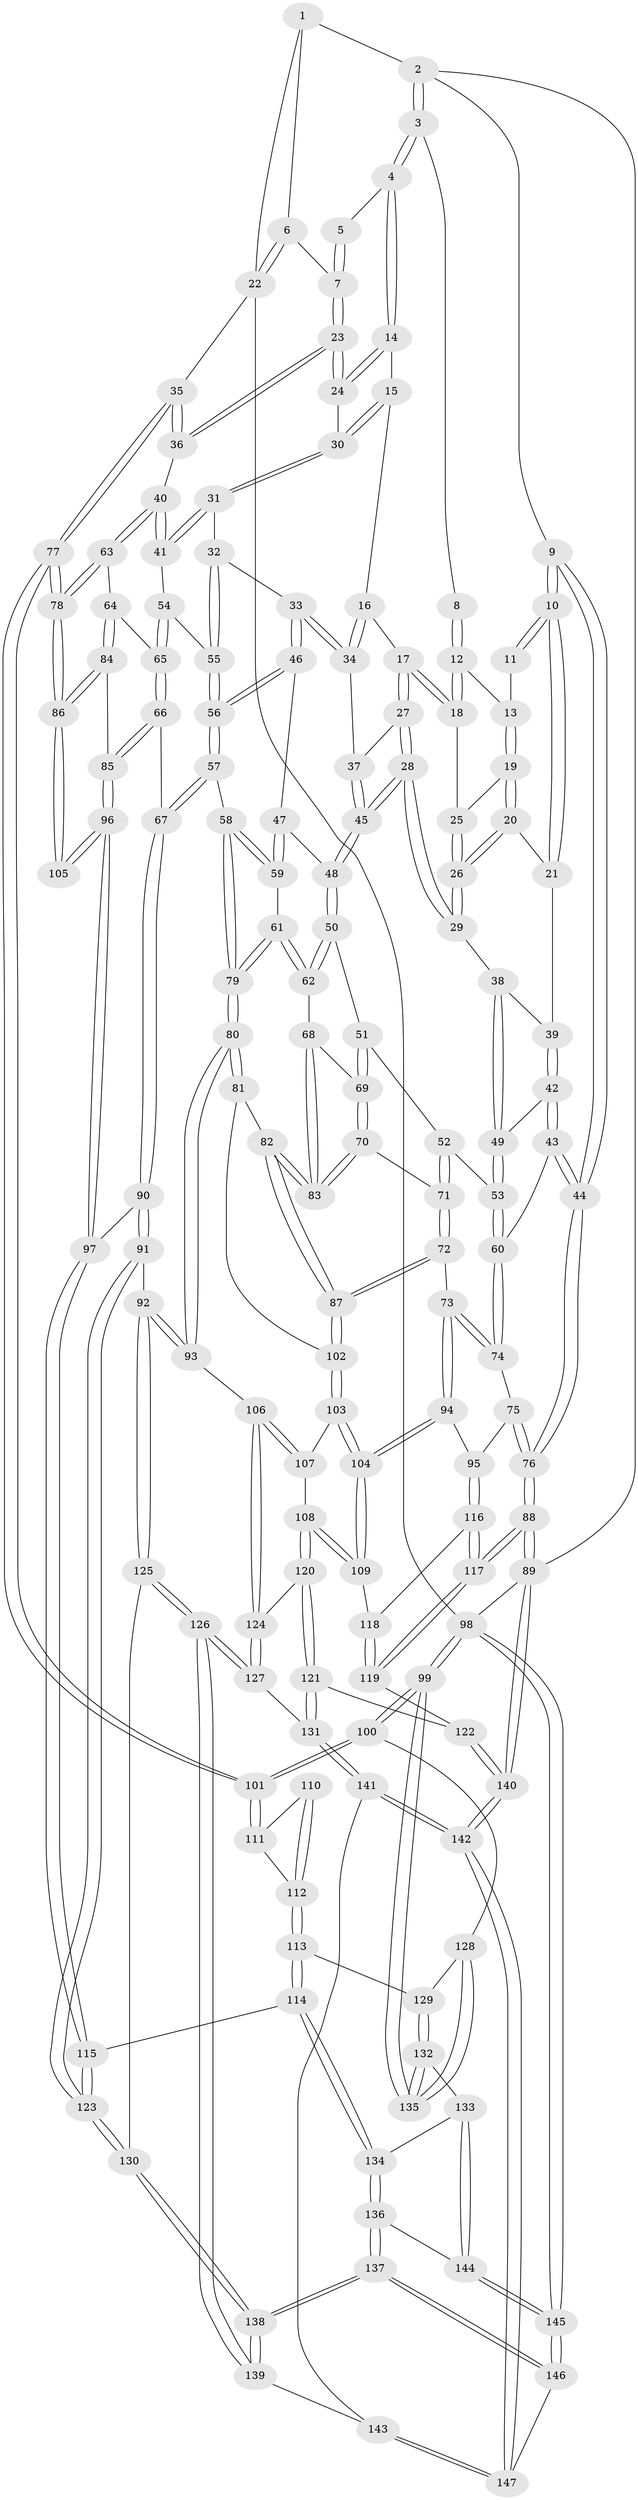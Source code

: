 // coarse degree distribution, {4: 0.375, 5: 0.3522727272727273, 3: 0.11363636363636363, 6: 0.10227272727272728, 7: 0.045454545454545456, 9: 0.011363636363636364}
// Generated by graph-tools (version 1.1) at 2025/06/03/04/25 22:06:59]
// undirected, 147 vertices, 364 edges
graph export_dot {
graph [start="1"]
  node [color=gray90,style=filled];
  1 [pos="+0.7385128207725028+0"];
  2 [pos="+0+0"];
  3 [pos="+0.43506305047726523+0"];
  4 [pos="+0.5503998125463687+0"];
  5 [pos="+0.7298447515025304+0"];
  6 [pos="+0.9408612173776055+0.06936426401532673"];
  7 [pos="+0.8245813614589631+0.12689082131966126"];
  8 [pos="+0.358203381066775+0"];
  9 [pos="+0+0"];
  10 [pos="+0+0"];
  11 [pos="+0.1466084269780313+0.04496284544096245"];
  12 [pos="+0.3000584760218514+0.061069494206546455"];
  13 [pos="+0.2091822375207836+0.07085137181460151"];
  14 [pos="+0.5512911068115918+0"];
  15 [pos="+0.5347384425629927+0.010148363990995432"];
  16 [pos="+0.5087012138613914+0.06904162790347924"];
  17 [pos="+0.322185066899174+0.14617800174640475"];
  18 [pos="+0.3021164540448208+0.10103728348333706"];
  19 [pos="+0.19435869506657097+0.1340001538162817"];
  20 [pos="+0.1866574785522142+0.14005690307076496"];
  21 [pos="+0.03538278975351874+0.13343659107882172"];
  22 [pos="+1+0.2019893876545185"];
  23 [pos="+0.7997213480995766+0.21179747505083593"];
  24 [pos="+0.7505739069150983+0.18546612546972716"];
  25 [pos="+0.2401483404160822+0.14214867927770902"];
  26 [pos="+0.2169806870615219+0.23682556585663098"];
  27 [pos="+0.32683137963174214+0.16224412859288892"];
  28 [pos="+0.257669902006643+0.2536691971028157"];
  29 [pos="+0.2169945308762059+0.23714121652280246"];
  30 [pos="+0.627682486783288+0.19184494500037375"];
  31 [pos="+0.5972587174758355+0.25428440125379814"];
  32 [pos="+0.5570371957876753+0.2646229426288881"];
  33 [pos="+0.4800472236781036+0.2591884978558692"];
  34 [pos="+0.4559958047236225+0.2165340926263038"];
  35 [pos="+1+0.2720390487957894"];
  36 [pos="+0.8211857609454637+0.2580874773958111"];
  37 [pos="+0.43935874191071556+0.2152609821153289"];
  38 [pos="+0.1426777735611916+0.24880132833282448"];
  39 [pos="+0.08686181614224937+0.20443431938138296"];
  40 [pos="+0.7774320891605873+0.32493435989685754"];
  41 [pos="+0.6798624126666359+0.32329602086852"];
  42 [pos="+0.042010455453049225+0.3071441822767887"];
  43 [pos="+0+0.34916988596808124"];
  44 [pos="+0+0.3828597037656289"];
  45 [pos="+0.287146532516643+0.307157108063469"];
  46 [pos="+0.47073527016363387+0.29458614321686694"];
  47 [pos="+0.4552648731842354+0.31061830272399465"];
  48 [pos="+0.28767973907610844+0.31213030652431445"];
  49 [pos="+0.13129884040987988+0.3291592088140901"];
  50 [pos="+0.2848214823184133+0.3457790783000514"];
  51 [pos="+0.2064779527418862+0.366369566603246"];
  52 [pos="+0.1499732004801447+0.3741297045664116"];
  53 [pos="+0.13706871628274964+0.3699867404973885"];
  54 [pos="+0.6530618335821589+0.3473666136436141"];
  55 [pos="+0.5865021362322528+0.37828499604176397"];
  56 [pos="+0.5509431579119052+0.4240366144361924"];
  57 [pos="+0.5473699321175761+0.46168984530303475"];
  58 [pos="+0.5087568189184254+0.4715700540101611"];
  59 [pos="+0.42575495515421086+0.3593981447897295"];
  60 [pos="+0.12065426957685087+0.38198348625249995"];
  61 [pos="+0.3409736816920795+0.41858415461529574"];
  62 [pos="+0.32159432966676854+0.4098631042831217"];
  63 [pos="+0.7817008440959142+0.3964807471391211"];
  64 [pos="+0.7466959339245709+0.44688449557320553"];
  65 [pos="+0.6477638190126411+0.43541200251422024"];
  66 [pos="+0.5704776085570502+0.4657227934393431"];
  67 [pos="+0.5560200363281843+0.46782137777272864"];
  68 [pos="+0.3127647308947035+0.4174300508201453"];
  69 [pos="+0.22718098074059495+0.47367571641251777"];
  70 [pos="+0.21226209375909263+0.48619419077492365"];
  71 [pos="+0.20752753742189015+0.48763635691114054"];
  72 [pos="+0.1866221029183804+0.5094079125182224"];
  73 [pos="+0.17598474235440337+0.5119665734958411"];
  74 [pos="+0.08073442780511529+0.46880636340150605"];
  75 [pos="+0.04712795449626157+0.48531313642454454"];
  76 [pos="+0+0.45265721683264065"];
  77 [pos="+1+0.5856189106405975"];
  78 [pos="+1+0.564812108870115"];
  79 [pos="+0.41113224172936175+0.5255515227655807"];
  80 [pos="+0.4002404968389148+0.5686976436651567"];
  81 [pos="+0.3439759597638813+0.5595014149054928"];
  82 [pos="+0.28057483947016904+0.5348914504513624"];
  83 [pos="+0.27889427892723634+0.532494304398462"];
  84 [pos="+0.7363797074123524+0.49039127301847013"];
  85 [pos="+0.7256149939281764+0.5100536877693747"];
  86 [pos="+0.9065492225662628+0.5781347417829321"];
  87 [pos="+0.22985553106021886+0.5868834893827537"];
  88 [pos="+0+0.7631784534839806"];
  89 [pos="+0+1"];
  90 [pos="+0.6232553084030512+0.6313290671991645"];
  91 [pos="+0.5105200684849547+0.6667368796498274"];
  92 [pos="+0.4629289533115573+0.6757684779033203"];
  93 [pos="+0.4112113316340866+0.6448149491108432"];
  94 [pos="+0.11278632385335453+0.6118570926817244"];
  95 [pos="+0.09512801297529816+0.6151462683852623"];
  96 [pos="+0.7028772777281388+0.6040996425590847"];
  97 [pos="+0.6536480834968676+0.6402611991623901"];
  98 [pos="+1+1"];
  99 [pos="+1+1"];
  100 [pos="+1+0.6350833372262022"];
  101 [pos="+1+0.6224453803310649"];
  102 [pos="+0.23111654863334494+0.5987225271210207"];
  103 [pos="+0.22960049497519044+0.6074488711381894"];
  104 [pos="+0.19279924596386405+0.643038051968633"];
  105 [pos="+0.7877451683305177+0.6148579291094596"];
  106 [pos="+0.3892872680075961+0.6573826703401349"];
  107 [pos="+0.2817314655042857+0.6305907873396494"];
  108 [pos="+0.2256660645341376+0.712480859856342"];
  109 [pos="+0.20302778756236736+0.6850274992009016"];
  110 [pos="+0.7992290844358113+0.655104245706906"];
  111 [pos="+0.851169696464917+0.697711198331253"];
  112 [pos="+0.7969041911622938+0.7353466456299677"];
  113 [pos="+0.7829482770984318+0.7573466987387792"];
  114 [pos="+0.7450860928396847+0.7628804306855504"];
  115 [pos="+0.6786358306086325+0.7195524151368421"];
  116 [pos="+0.0601104619915853+0.6485196702932533"];
  117 [pos="+0+0.7463228440458133"];
  118 [pos="+0.1306156188275461+0.7183473368722517"];
  119 [pos="+0.12720331865310383+0.7861279055239326"];
  120 [pos="+0.24188130137773176+0.7363444262868011"];
  121 [pos="+0.22071945336935195+0.8219511688856104"];
  122 [pos="+0.19010426469260108+0.8369881517275786"];
  123 [pos="+0.6093742108747384+0.8185258915708475"];
  124 [pos="+0.36256691829873194+0.6851995289831729"];
  125 [pos="+0.4717752297957458+0.75664720327653"];
  126 [pos="+0.41775379378337+0.8816614462036223"];
  127 [pos="+0.34000099697161806+0.8587526120729103"];
  128 [pos="+0.8888672839830517+0.7683233867432233"];
  129 [pos="+0.8271999104878792+0.781392464821846"];
  130 [pos="+0.599715510861405+0.8384412063002966"];
  131 [pos="+0.3257325924222955+0.8607594858000206"];
  132 [pos="+0.8435344246730802+0.8856498014425213"];
  133 [pos="+0.8418163523734338+0.8863674665923857"];
  134 [pos="+0.740490454214336+0.8750173771509772"];
  135 [pos="+0.8785476203785975+0.8897924388078144"];
  136 [pos="+0.6898696025005696+0.921216091578503"];
  137 [pos="+0.6285576162750384+0.9545491987834507"];
  138 [pos="+0.603963534980456+0.9249588235585143"];
  139 [pos="+0.43044002585868146+0.9000492971273916"];
  140 [pos="+0+1"];
  141 [pos="+0.27971822661000195+0.9844462833260434"];
  142 [pos="+0.06050545720104038+1"];
  143 [pos="+0.4191621846598314+0.947675741999157"];
  144 [pos="+0.8112116724044012+0.9676780190228552"];
  145 [pos="+0.9144866731610457+1"];
  146 [pos="+0.6400477487317313+1"];
  147 [pos="+0.4110943681430757+1"];
  1 -- 2;
  1 -- 6;
  1 -- 22;
  2 -- 3;
  2 -- 3;
  2 -- 9;
  2 -- 89;
  3 -- 4;
  3 -- 4;
  3 -- 8;
  4 -- 5;
  4 -- 14;
  4 -- 14;
  5 -- 7;
  5 -- 7;
  6 -- 7;
  6 -- 22;
  6 -- 22;
  7 -- 23;
  7 -- 23;
  8 -- 12;
  8 -- 12;
  9 -- 10;
  9 -- 10;
  9 -- 44;
  9 -- 44;
  10 -- 11;
  10 -- 11;
  10 -- 21;
  10 -- 21;
  11 -- 13;
  12 -- 13;
  12 -- 18;
  12 -- 18;
  13 -- 19;
  13 -- 19;
  14 -- 15;
  14 -- 24;
  14 -- 24;
  15 -- 16;
  15 -- 30;
  15 -- 30;
  16 -- 17;
  16 -- 34;
  16 -- 34;
  17 -- 18;
  17 -- 18;
  17 -- 27;
  17 -- 27;
  18 -- 25;
  19 -- 20;
  19 -- 20;
  19 -- 25;
  20 -- 21;
  20 -- 26;
  20 -- 26;
  21 -- 39;
  22 -- 35;
  22 -- 98;
  23 -- 24;
  23 -- 24;
  23 -- 36;
  23 -- 36;
  24 -- 30;
  25 -- 26;
  25 -- 26;
  26 -- 29;
  26 -- 29;
  27 -- 28;
  27 -- 28;
  27 -- 37;
  28 -- 29;
  28 -- 29;
  28 -- 45;
  28 -- 45;
  29 -- 38;
  30 -- 31;
  30 -- 31;
  31 -- 32;
  31 -- 41;
  31 -- 41;
  32 -- 33;
  32 -- 55;
  32 -- 55;
  33 -- 34;
  33 -- 34;
  33 -- 46;
  33 -- 46;
  34 -- 37;
  35 -- 36;
  35 -- 36;
  35 -- 77;
  35 -- 77;
  36 -- 40;
  37 -- 45;
  37 -- 45;
  38 -- 39;
  38 -- 49;
  38 -- 49;
  39 -- 42;
  39 -- 42;
  40 -- 41;
  40 -- 41;
  40 -- 63;
  40 -- 63;
  41 -- 54;
  42 -- 43;
  42 -- 43;
  42 -- 49;
  43 -- 44;
  43 -- 44;
  43 -- 60;
  44 -- 76;
  44 -- 76;
  45 -- 48;
  45 -- 48;
  46 -- 47;
  46 -- 56;
  46 -- 56;
  47 -- 48;
  47 -- 59;
  47 -- 59;
  48 -- 50;
  48 -- 50;
  49 -- 53;
  49 -- 53;
  50 -- 51;
  50 -- 62;
  50 -- 62;
  51 -- 52;
  51 -- 69;
  51 -- 69;
  52 -- 53;
  52 -- 71;
  52 -- 71;
  53 -- 60;
  53 -- 60;
  54 -- 55;
  54 -- 65;
  54 -- 65;
  55 -- 56;
  55 -- 56;
  56 -- 57;
  56 -- 57;
  57 -- 58;
  57 -- 67;
  57 -- 67;
  58 -- 59;
  58 -- 59;
  58 -- 79;
  58 -- 79;
  59 -- 61;
  60 -- 74;
  60 -- 74;
  61 -- 62;
  61 -- 62;
  61 -- 79;
  61 -- 79;
  62 -- 68;
  63 -- 64;
  63 -- 78;
  63 -- 78;
  64 -- 65;
  64 -- 84;
  64 -- 84;
  65 -- 66;
  65 -- 66;
  66 -- 67;
  66 -- 85;
  66 -- 85;
  67 -- 90;
  67 -- 90;
  68 -- 69;
  68 -- 83;
  68 -- 83;
  69 -- 70;
  69 -- 70;
  70 -- 71;
  70 -- 83;
  70 -- 83;
  71 -- 72;
  71 -- 72;
  72 -- 73;
  72 -- 87;
  72 -- 87;
  73 -- 74;
  73 -- 74;
  73 -- 94;
  73 -- 94;
  74 -- 75;
  75 -- 76;
  75 -- 76;
  75 -- 95;
  76 -- 88;
  76 -- 88;
  77 -- 78;
  77 -- 78;
  77 -- 101;
  77 -- 101;
  78 -- 86;
  78 -- 86;
  79 -- 80;
  79 -- 80;
  80 -- 81;
  80 -- 81;
  80 -- 93;
  80 -- 93;
  81 -- 82;
  81 -- 102;
  82 -- 83;
  82 -- 83;
  82 -- 87;
  82 -- 87;
  84 -- 85;
  84 -- 86;
  84 -- 86;
  85 -- 96;
  85 -- 96;
  86 -- 105;
  86 -- 105;
  87 -- 102;
  87 -- 102;
  88 -- 89;
  88 -- 89;
  88 -- 117;
  88 -- 117;
  89 -- 140;
  89 -- 140;
  89 -- 98;
  90 -- 91;
  90 -- 91;
  90 -- 97;
  91 -- 92;
  91 -- 123;
  91 -- 123;
  92 -- 93;
  92 -- 93;
  92 -- 125;
  92 -- 125;
  93 -- 106;
  94 -- 95;
  94 -- 104;
  94 -- 104;
  95 -- 116;
  95 -- 116;
  96 -- 97;
  96 -- 97;
  96 -- 105;
  96 -- 105;
  97 -- 115;
  97 -- 115;
  98 -- 99;
  98 -- 99;
  98 -- 145;
  98 -- 145;
  99 -- 100;
  99 -- 100;
  99 -- 135;
  99 -- 135;
  100 -- 101;
  100 -- 101;
  100 -- 128;
  101 -- 111;
  101 -- 111;
  102 -- 103;
  102 -- 103;
  103 -- 104;
  103 -- 104;
  103 -- 107;
  104 -- 109;
  104 -- 109;
  106 -- 107;
  106 -- 107;
  106 -- 124;
  106 -- 124;
  107 -- 108;
  108 -- 109;
  108 -- 109;
  108 -- 120;
  108 -- 120;
  109 -- 118;
  110 -- 111;
  110 -- 112;
  110 -- 112;
  111 -- 112;
  112 -- 113;
  112 -- 113;
  113 -- 114;
  113 -- 114;
  113 -- 129;
  114 -- 115;
  114 -- 134;
  114 -- 134;
  115 -- 123;
  115 -- 123;
  116 -- 117;
  116 -- 117;
  116 -- 118;
  117 -- 119;
  117 -- 119;
  118 -- 119;
  118 -- 119;
  119 -- 122;
  120 -- 121;
  120 -- 121;
  120 -- 124;
  121 -- 122;
  121 -- 131;
  121 -- 131;
  122 -- 140;
  122 -- 140;
  123 -- 130;
  123 -- 130;
  124 -- 127;
  124 -- 127;
  125 -- 126;
  125 -- 126;
  125 -- 130;
  126 -- 127;
  126 -- 127;
  126 -- 139;
  126 -- 139;
  127 -- 131;
  128 -- 129;
  128 -- 135;
  128 -- 135;
  129 -- 132;
  129 -- 132;
  130 -- 138;
  130 -- 138;
  131 -- 141;
  131 -- 141;
  132 -- 133;
  132 -- 135;
  132 -- 135;
  133 -- 134;
  133 -- 144;
  133 -- 144;
  134 -- 136;
  134 -- 136;
  136 -- 137;
  136 -- 137;
  136 -- 144;
  137 -- 138;
  137 -- 138;
  137 -- 146;
  137 -- 146;
  138 -- 139;
  138 -- 139;
  139 -- 143;
  140 -- 142;
  140 -- 142;
  141 -- 142;
  141 -- 142;
  141 -- 143;
  142 -- 147;
  142 -- 147;
  143 -- 147;
  143 -- 147;
  144 -- 145;
  144 -- 145;
  145 -- 146;
  145 -- 146;
  146 -- 147;
}
